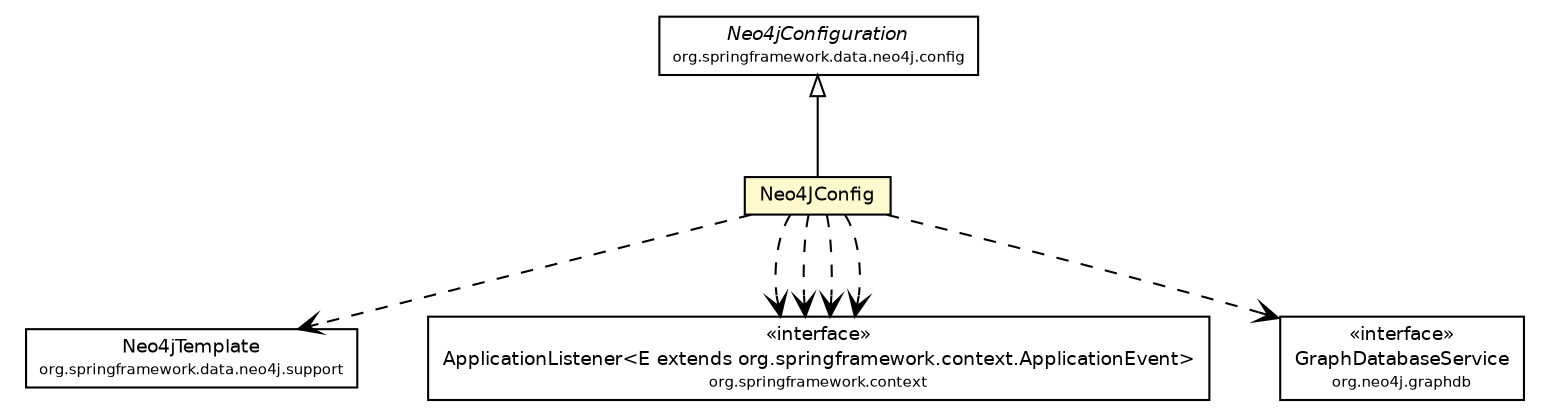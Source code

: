 #!/usr/local/bin/dot
#
# Class diagram 
# Generated by UMLGraph version R5_6 (http://www.umlgraph.org/)
#

digraph G {
	edge [fontname="Helvetica",fontsize=10,labelfontname="Helvetica",labelfontsize=10];
	node [fontname="Helvetica",fontsize=10,shape=plaintext];
	nodesep=0.25;
	ranksep=0.5;
	// net.ljcomputing.people.config.Neo4JConfig
	c1076 [label=<<table title="net.ljcomputing.people.config.Neo4JConfig" border="0" cellborder="1" cellspacing="0" cellpadding="2" port="p" bgcolor="lemonChiffon" href="./Neo4JConfig.html">
		<tr><td><table border="0" cellspacing="0" cellpadding="1">
<tr><td align="center" balign="center"> Neo4JConfig </td></tr>
		</table></td></tr>
		</table>>, URL="./Neo4JConfig.html", fontname="Helvetica", fontcolor="black", fontsize=9.0];
	//net.ljcomputing.people.config.Neo4JConfig extends org.springframework.data.neo4j.config.Neo4jConfiguration
	c1102:p -> c1076:p [dir=back,arrowtail=empty];
	// net.ljcomputing.people.config.Neo4JConfig DEPEND org.springframework.data.neo4j.support.Neo4jTemplate
	c1076:p -> c1127:p [taillabel="", label="", headlabel="", fontname="Helvetica", fontcolor="black", fontsize=10.0, color="black", arrowhead=open, style=dashed];
	// net.ljcomputing.people.config.Neo4JConfig DEPEND org.springframework.context.ApplicationListener<E extends org.springframework.context.ApplicationEvent>
	c1076:p -> c1129:p [taillabel="", label="", headlabel="", fontname="Helvetica", fontcolor="black", fontsize=10.0, color="black", arrowhead=open, style=dashed];
	// net.ljcomputing.people.config.Neo4JConfig DEPEND org.springframework.context.ApplicationListener<E extends org.springframework.context.ApplicationEvent>
	c1076:p -> c1129:p [taillabel="", label="", headlabel="", fontname="Helvetica", fontcolor="black", fontsize=10.0, color="black", arrowhead=open, style=dashed];
	// net.ljcomputing.people.config.Neo4JConfig DEPEND org.springframework.context.ApplicationListener<E extends org.springframework.context.ApplicationEvent>
	c1076:p -> c1129:p [taillabel="", label="", headlabel="", fontname="Helvetica", fontcolor="black", fontsize=10.0, color="black", arrowhead=open, style=dashed];
	// net.ljcomputing.people.config.Neo4JConfig DEPEND org.neo4j.graphdb.GraphDatabaseService
	c1076:p -> c1135:p [taillabel="", label="", headlabel="", fontname="Helvetica", fontcolor="black", fontsize=10.0, color="black", arrowhead=open, style=dashed];
	// net.ljcomputing.people.config.Neo4JConfig DEPEND org.springframework.context.ApplicationListener<E extends org.springframework.context.ApplicationEvent>
	c1076:p -> c1129:p [taillabel="", label="", headlabel="", fontname="Helvetica", fontcolor="black", fontsize=10.0, color="black", arrowhead=open, style=dashed];
	// org.springframework.data.neo4j.support.Neo4jTemplate
	c1127 [label=<<table title="org.springframework.data.neo4j.support.Neo4jTemplate" border="0" cellborder="1" cellspacing="0" cellpadding="2" port="p">
		<tr><td><table border="0" cellspacing="0" cellpadding="1">
<tr><td align="center" balign="center"> Neo4jTemplate </td></tr>
<tr><td align="center" balign="center"><font point-size="7.0"> org.springframework.data.neo4j.support </font></td></tr>
		</table></td></tr>
		</table>>, URL="null", fontname="Helvetica", fontcolor="black", fontsize=9.0];
	// org.neo4j.graphdb.GraphDatabaseService
	c1135 [label=<<table title="org.neo4j.graphdb.GraphDatabaseService" border="0" cellborder="1" cellspacing="0" cellpadding="2" port="p">
		<tr><td><table border="0" cellspacing="0" cellpadding="1">
<tr><td align="center" balign="center"> &#171;interface&#187; </td></tr>
<tr><td align="center" balign="center"> GraphDatabaseService </td></tr>
<tr><td align="center" balign="center"><font point-size="7.0"> org.neo4j.graphdb </font></td></tr>
		</table></td></tr>
		</table>>, URL="null", fontname="Helvetica", fontcolor="black", fontsize=9.0];
	// org.springframework.data.neo4j.config.Neo4jConfiguration
	c1102 [label=<<table title="org.springframework.data.neo4j.config.Neo4jConfiguration" border="0" cellborder="1" cellspacing="0" cellpadding="2" port="p">
		<tr><td><table border="0" cellspacing="0" cellpadding="1">
<tr><td align="center" balign="center"><font face="Helvetica-Oblique"> Neo4jConfiguration </font></td></tr>
<tr><td align="center" balign="center"><font point-size="7.0"> org.springframework.data.neo4j.config </font></td></tr>
		</table></td></tr>
		</table>>, URL="null", fontname="Helvetica", fontcolor="black", fontsize=9.0];
	// org.springframework.context.ApplicationListener<E extends org.springframework.context.ApplicationEvent>
	c1129 [label=<<table title="org.springframework.context.ApplicationListener" border="0" cellborder="1" cellspacing="0" cellpadding="2" port="p">
		<tr><td><table border="0" cellspacing="0" cellpadding="1">
<tr><td align="center" balign="center"> &#171;interface&#187; </td></tr>
<tr><td align="center" balign="center"> ApplicationListener&lt;E extends org.springframework.context.ApplicationEvent&gt; </td></tr>
<tr><td align="center" balign="center"><font point-size="7.0"> org.springframework.context </font></td></tr>
		</table></td></tr>
		</table>>, URL="null", fontname="Helvetica", fontcolor="black", fontsize=9.0];
}


